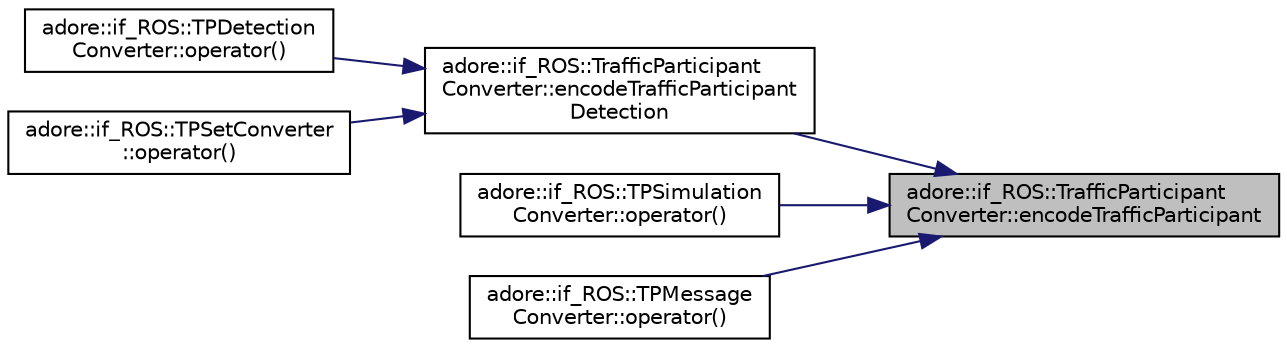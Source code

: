 digraph "adore::if_ROS::TrafficParticipantConverter::encodeTrafficParticipant"
{
 // LATEX_PDF_SIZE
  edge [fontname="Helvetica",fontsize="10",labelfontname="Helvetica",labelfontsize="10"];
  node [fontname="Helvetica",fontsize="10",shape=record];
  rankdir="RL";
  Node1 [label="adore::if_ROS::TrafficParticipant\lConverter::encodeTrafficParticipant",height=0.2,width=0.4,color="black", fillcolor="grey75", style="filled", fontcolor="black",tooltip=" "];
  Node1 -> Node2 [dir="back",color="midnightblue",fontsize="10",style="solid",fontname="Helvetica"];
  Node2 [label="adore::if_ROS::TrafficParticipant\lConverter::encodeTrafficParticipant\lDetection",height=0.2,width=0.4,color="black", fillcolor="white", style="filled",URL="$classadore_1_1if__ROS_1_1TrafficParticipantConverter.html#a195b8684e72de0ab65ecdfdaa8050db8",tooltip=" "];
  Node2 -> Node3 [dir="back",color="midnightblue",fontsize="10",style="solid",fontname="Helvetica"];
  Node3 [label="adore::if_ROS::TPDetection\lConverter::operator()",height=0.2,width=0.4,color="black", fillcolor="white", style="filled",URL="$classadore_1_1if__ROS_1_1TPDetectionConverter.html#a9abf83555199bcc752a69921dfdcf87d",tooltip=" "];
  Node2 -> Node4 [dir="back",color="midnightblue",fontsize="10",style="solid",fontname="Helvetica"];
  Node4 [label="adore::if_ROS::TPSetConverter\l::operator()",height=0.2,width=0.4,color="black", fillcolor="white", style="filled",URL="$classadore_1_1if__ROS_1_1TPSetConverter.html#a3bea8628cf9abaf171f8a1040e95bcce",tooltip=" "];
  Node1 -> Node5 [dir="back",color="midnightblue",fontsize="10",style="solid",fontname="Helvetica"];
  Node5 [label="adore::if_ROS::TPSimulation\lConverter::operator()",height=0.2,width=0.4,color="black", fillcolor="white", style="filled",URL="$classadore_1_1if__ROS_1_1TPSimulationConverter.html#aa5ec79d16c6d1798b727493778e6892e",tooltip=" "];
  Node1 -> Node6 [dir="back",color="midnightblue",fontsize="10",style="solid",fontname="Helvetica"];
  Node6 [label="adore::if_ROS::TPMessage\lConverter::operator()",height=0.2,width=0.4,color="black", fillcolor="white", style="filled",URL="$classadore_1_1if__ROS_1_1TPMessageConverter.html#ace305419bae96270d3d3255c7fc7c7e3",tooltip=" "];
}
